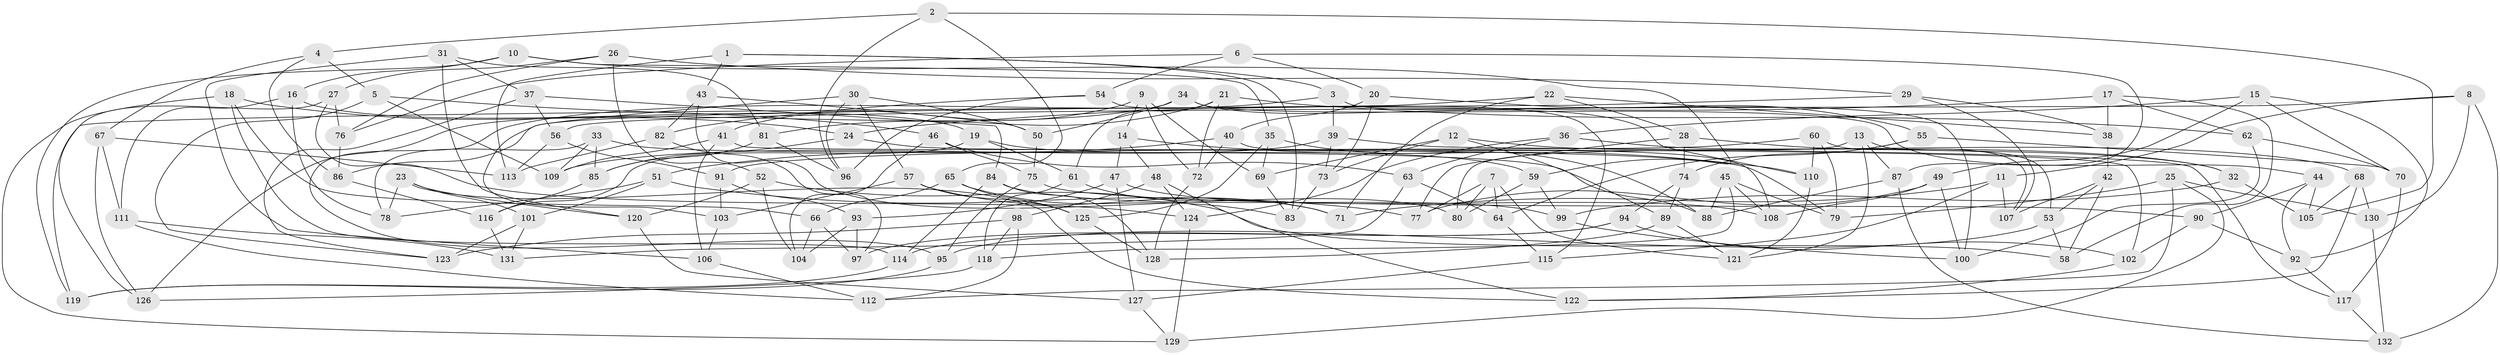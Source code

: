 // Generated by graph-tools (version 1.1) at 2025/50/03/09/25 03:50:47]
// undirected, 132 vertices, 264 edges
graph export_dot {
graph [start="1"]
  node [color=gray90,style=filled];
  1;
  2;
  3;
  4;
  5;
  6;
  7;
  8;
  9;
  10;
  11;
  12;
  13;
  14;
  15;
  16;
  17;
  18;
  19;
  20;
  21;
  22;
  23;
  24;
  25;
  26;
  27;
  28;
  29;
  30;
  31;
  32;
  33;
  34;
  35;
  36;
  37;
  38;
  39;
  40;
  41;
  42;
  43;
  44;
  45;
  46;
  47;
  48;
  49;
  50;
  51;
  52;
  53;
  54;
  55;
  56;
  57;
  58;
  59;
  60;
  61;
  62;
  63;
  64;
  65;
  66;
  67;
  68;
  69;
  70;
  71;
  72;
  73;
  74;
  75;
  76;
  77;
  78;
  79;
  80;
  81;
  82;
  83;
  84;
  85;
  86;
  87;
  88;
  89;
  90;
  91;
  92;
  93;
  94;
  95;
  96;
  97;
  98;
  99;
  100;
  101;
  102;
  103;
  104;
  105;
  106;
  107;
  108;
  109;
  110;
  111;
  112;
  113;
  114;
  115;
  116;
  117;
  118;
  119;
  120;
  121;
  122;
  123;
  124;
  125;
  126;
  127;
  128;
  129;
  130;
  131;
  132;
  1 -- 3;
  1 -- 83;
  1 -- 43;
  1 -- 113;
  2 -- 96;
  2 -- 105;
  2 -- 65;
  2 -- 4;
  3 -- 95;
  3 -- 39;
  3 -- 100;
  4 -- 86;
  4 -- 5;
  4 -- 67;
  5 -- 123;
  5 -- 109;
  5 -- 46;
  6 -- 20;
  6 -- 54;
  6 -- 87;
  6 -- 76;
  7 -- 64;
  7 -- 121;
  7 -- 77;
  7 -- 80;
  8 -- 11;
  8 -- 56;
  8 -- 132;
  8 -- 130;
  9 -- 14;
  9 -- 72;
  9 -- 69;
  9 -- 41;
  10 -- 16;
  10 -- 119;
  10 -- 35;
  10 -- 59;
  11 -- 107;
  11 -- 71;
  11 -- 115;
  12 -- 73;
  12 -- 69;
  12 -- 89;
  12 -- 32;
  13 -- 121;
  13 -- 53;
  13 -- 87;
  13 -- 80;
  14 -- 48;
  14 -- 110;
  14 -- 47;
  15 -- 70;
  15 -- 36;
  15 -- 49;
  15 -- 92;
  16 -- 19;
  16 -- 111;
  16 -- 78;
  17 -- 24;
  17 -- 38;
  17 -- 62;
  17 -- 58;
  18 -- 129;
  18 -- 24;
  18 -- 66;
  18 -- 114;
  19 -- 116;
  19 -- 61;
  19 -- 59;
  20 -- 40;
  20 -- 73;
  20 -- 55;
  21 -- 62;
  21 -- 61;
  21 -- 72;
  21 -- 81;
  22 -- 38;
  22 -- 71;
  22 -- 86;
  22 -- 28;
  23 -- 101;
  23 -- 78;
  23 -- 120;
  23 -- 122;
  24 -- 79;
  24 -- 85;
  25 -- 79;
  25 -- 112;
  25 -- 129;
  25 -- 130;
  26 -- 27;
  26 -- 52;
  26 -- 76;
  26 -- 29;
  27 -- 126;
  27 -- 124;
  27 -- 76;
  28 -- 77;
  28 -- 74;
  28 -- 32;
  29 -- 119;
  29 -- 107;
  29 -- 38;
  30 -- 57;
  30 -- 103;
  30 -- 50;
  30 -- 96;
  31 -- 106;
  31 -- 37;
  31 -- 81;
  31 -- 120;
  32 -- 99;
  32 -- 105;
  33 -- 85;
  33 -- 109;
  33 -- 88;
  33 -- 78;
  34 -- 50;
  34 -- 44;
  34 -- 126;
  34 -- 110;
  35 -- 125;
  35 -- 88;
  35 -- 69;
  36 -- 68;
  36 -- 124;
  36 -- 63;
  37 -- 123;
  37 -- 56;
  37 -- 84;
  38 -- 42;
  39 -- 117;
  39 -- 73;
  39 -- 109;
  40 -- 51;
  40 -- 72;
  40 -- 108;
  41 -- 106;
  41 -- 109;
  41 -- 102;
  42 -- 58;
  42 -- 107;
  42 -- 53;
  43 -- 80;
  43 -- 50;
  43 -- 82;
  44 -- 105;
  44 -- 92;
  44 -- 90;
  45 -- 79;
  45 -- 88;
  45 -- 118;
  45 -- 108;
  46 -- 75;
  46 -- 63;
  46 -- 104;
  47 -- 93;
  47 -- 127;
  47 -- 108;
  48 -- 122;
  48 -- 124;
  48 -- 98;
  49 -- 108;
  49 -- 100;
  49 -- 77;
  50 -- 75;
  51 -- 77;
  51 -- 101;
  51 -- 78;
  52 -- 120;
  52 -- 58;
  52 -- 104;
  53 -- 95;
  53 -- 58;
  54 -- 82;
  54 -- 96;
  54 -- 115;
  55 -- 70;
  55 -- 64;
  55 -- 74;
  56 -- 91;
  56 -- 113;
  57 -- 125;
  57 -- 71;
  57 -- 103;
  59 -- 99;
  59 -- 80;
  60 -- 91;
  60 -- 107;
  60 -- 110;
  60 -- 79;
  61 -- 118;
  61 -- 71;
  62 -- 70;
  62 -- 100;
  63 -- 131;
  63 -- 64;
  64 -- 115;
  65 -- 66;
  65 -- 125;
  65 -- 83;
  66 -- 104;
  66 -- 97;
  67 -- 126;
  67 -- 111;
  67 -- 113;
  68 -- 122;
  68 -- 130;
  68 -- 105;
  69 -- 83;
  70 -- 117;
  72 -- 128;
  73 -- 83;
  74 -- 89;
  74 -- 94;
  75 -- 95;
  75 -- 90;
  76 -- 86;
  81 -- 85;
  81 -- 96;
  82 -- 113;
  82 -- 97;
  84 -- 114;
  84 -- 128;
  84 -- 99;
  85 -- 116;
  86 -- 116;
  87 -- 88;
  87 -- 132;
  89 -- 121;
  89 -- 128;
  90 -- 92;
  90 -- 102;
  91 -- 93;
  91 -- 103;
  92 -- 117;
  93 -- 97;
  93 -- 104;
  94 -- 97;
  94 -- 114;
  94 -- 102;
  95 -- 119;
  98 -- 112;
  98 -- 118;
  98 -- 123;
  99 -- 100;
  101 -- 131;
  101 -- 123;
  102 -- 122;
  103 -- 106;
  106 -- 112;
  110 -- 121;
  111 -- 131;
  111 -- 112;
  114 -- 119;
  115 -- 127;
  116 -- 131;
  117 -- 132;
  118 -- 126;
  120 -- 127;
  124 -- 129;
  125 -- 128;
  127 -- 129;
  130 -- 132;
}
